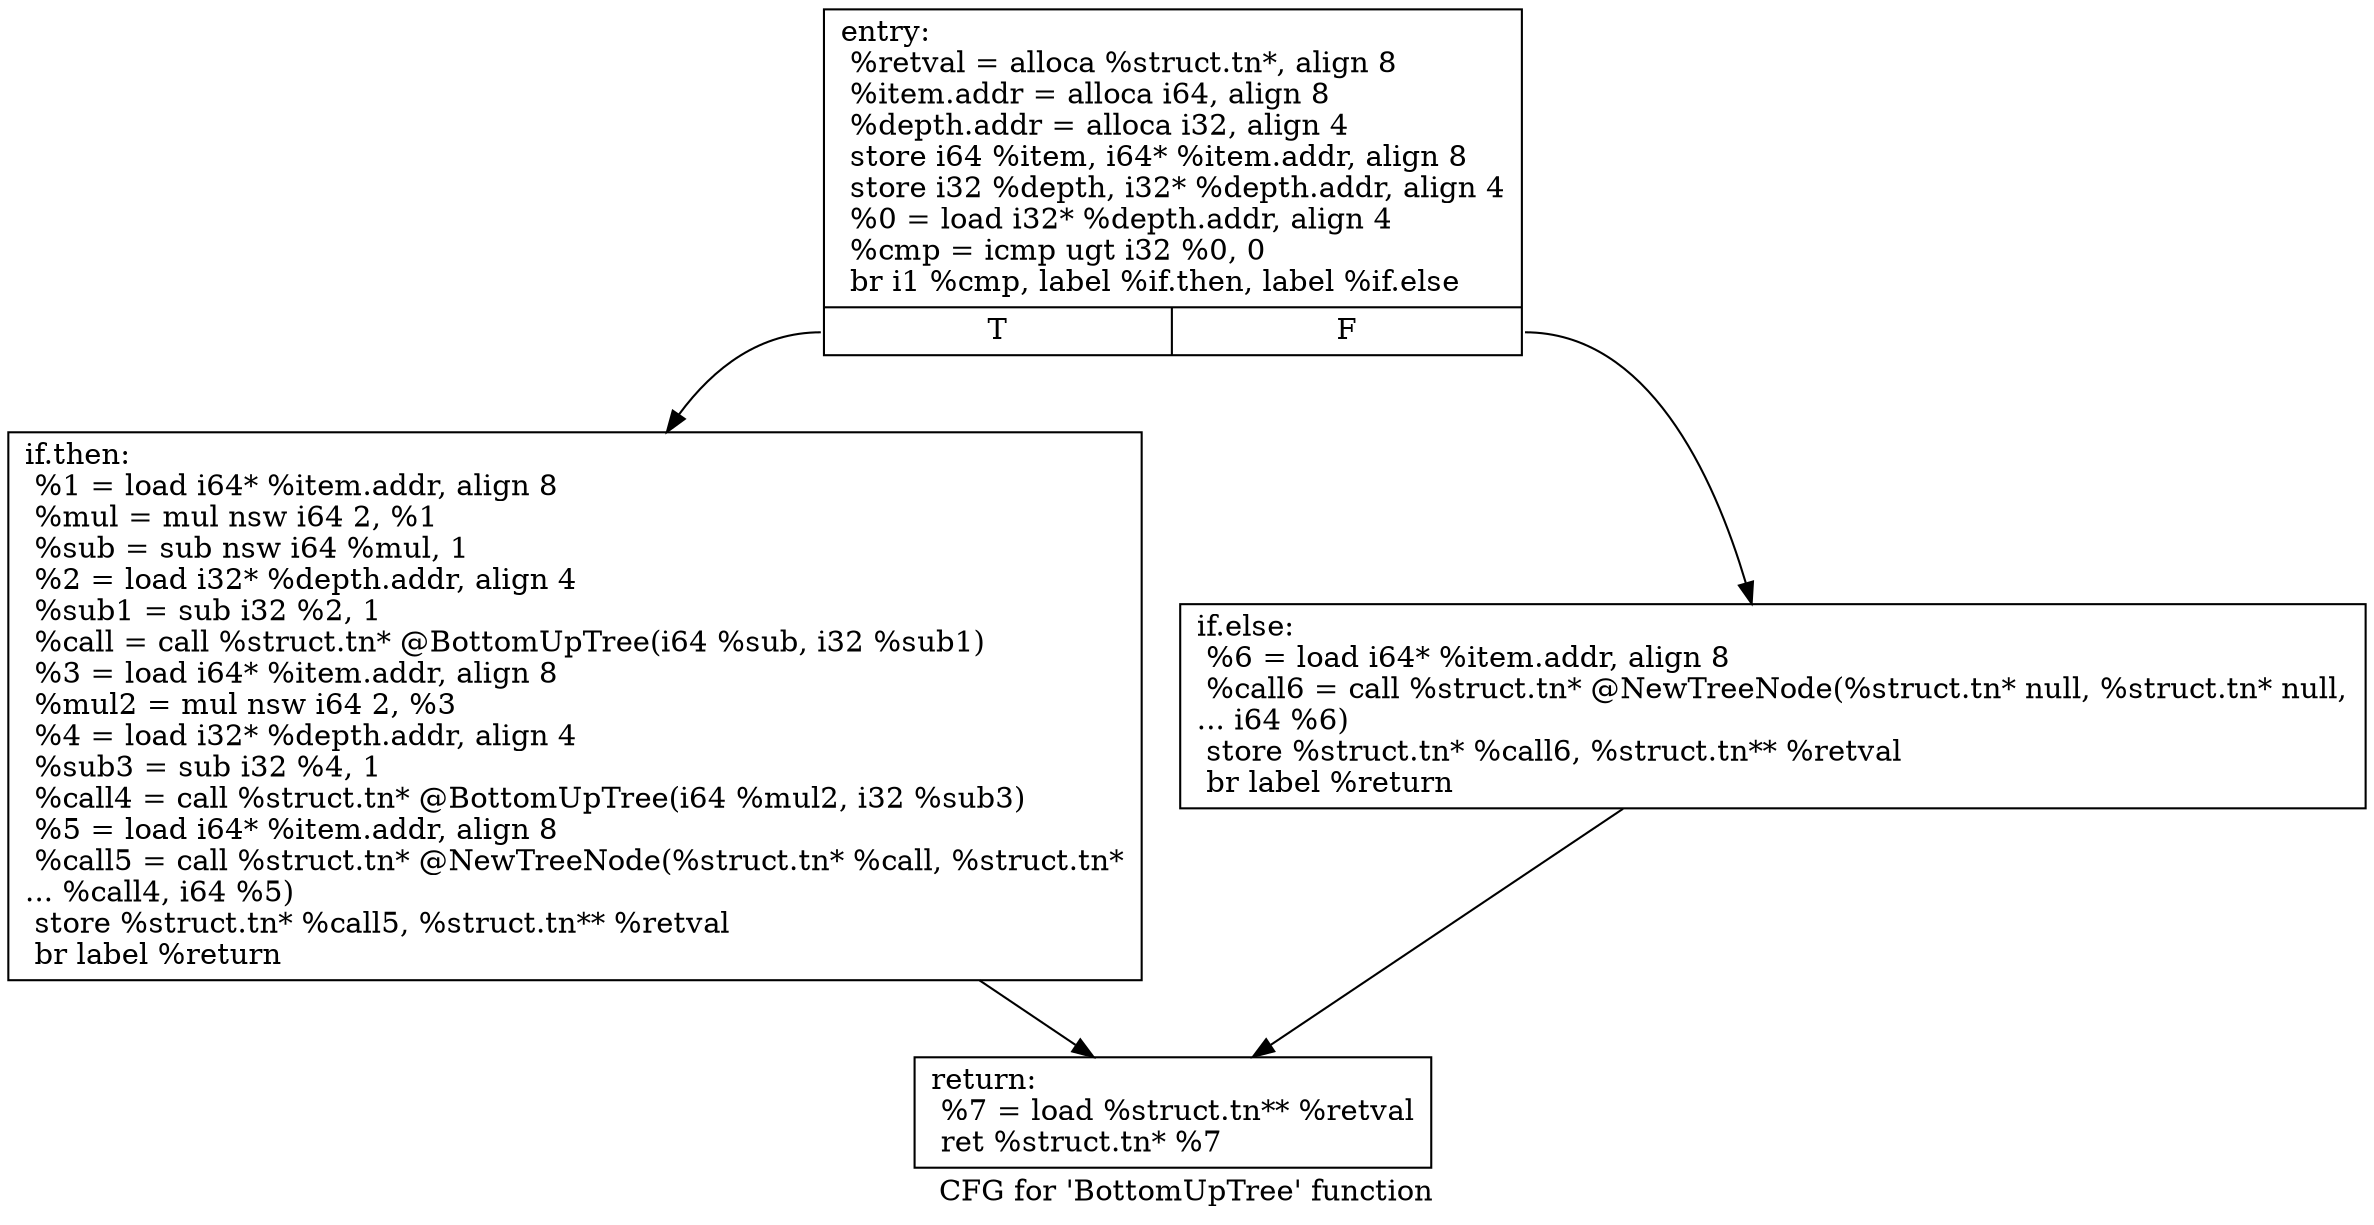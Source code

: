 digraph "CFG for 'BottomUpTree' function" {
	label="CFG for 'BottomUpTree' function";

	Node0x9df9908 [shape=record,label="{entry:\l  %retval = alloca %struct.tn*, align 8\l  %item.addr = alloca i64, align 8\l  %depth.addr = alloca i32, align 4\l  store i64 %item, i64* %item.addr, align 8\l  store i32 %depth, i32* %depth.addr, align 4\l  %0 = load i32* %depth.addr, align 4\l  %cmp = icmp ugt i32 %0, 0\l  br i1 %cmp, label %if.then, label %if.else\l|{<s0>T|<s1>F}}"];
	Node0x9df9908:s0 -> Node0x9df9938;
	Node0x9df9908:s1 -> Node0x9df9968;
	Node0x9df9938 [shape=record,label="{if.then:                                          \l  %1 = load i64* %item.addr, align 8\l  %mul = mul nsw i64 2, %1\l  %sub = sub nsw i64 %mul, 1\l  %2 = load i32* %depth.addr, align 4\l  %sub1 = sub i32 %2, 1\l  %call = call %struct.tn* @BottomUpTree(i64 %sub, i32 %sub1)\l  %3 = load i64* %item.addr, align 8\l  %mul2 = mul nsw i64 2, %3\l  %4 = load i32* %depth.addr, align 4\l  %sub3 = sub i32 %4, 1\l  %call4 = call %struct.tn* @BottomUpTree(i64 %mul2, i32 %sub3)\l  %5 = load i64* %item.addr, align 8\l  %call5 = call %struct.tn* @NewTreeNode(%struct.tn* %call, %struct.tn*\l... %call4, i64 %5)\l  store %struct.tn* %call5, %struct.tn** %retval\l  br label %return\l}"];
	Node0x9df9938 -> Node0x9df9998;
	Node0x9df9968 [shape=record,label="{if.else:                                          \l  %6 = load i64* %item.addr, align 8\l  %call6 = call %struct.tn* @NewTreeNode(%struct.tn* null, %struct.tn* null,\l... i64 %6)\l  store %struct.tn* %call6, %struct.tn** %retval\l  br label %return\l}"];
	Node0x9df9968 -> Node0x9df9998;
	Node0x9df9998 [shape=record,label="{return:                                           \l  %7 = load %struct.tn** %retval\l  ret %struct.tn* %7\l}"];
}
